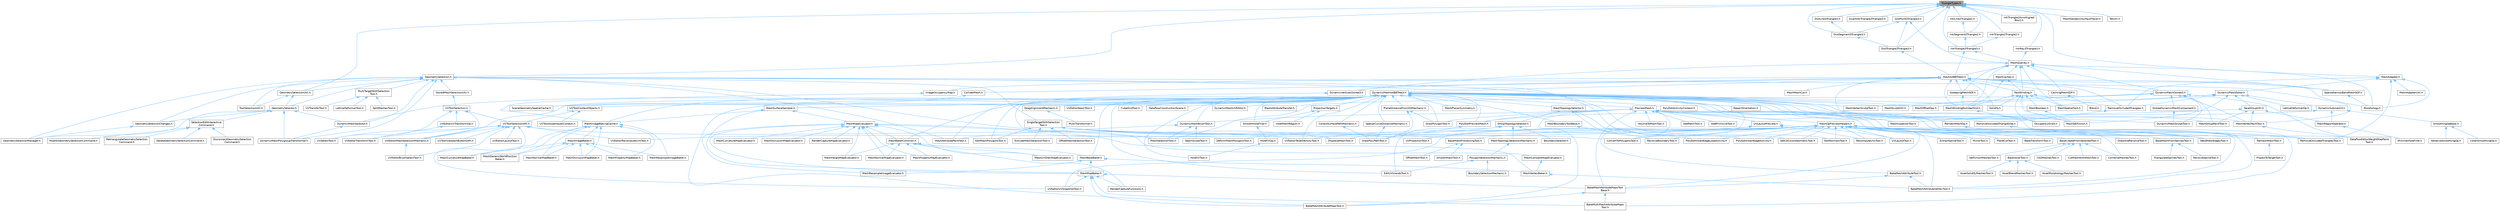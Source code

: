 digraph "TriangleTypes.h"
{
 // INTERACTIVE_SVG=YES
 // LATEX_PDF_SIZE
  bgcolor="transparent";
  edge [fontname=Helvetica,fontsize=10,labelfontname=Helvetica,labelfontsize=10];
  node [fontname=Helvetica,fontsize=10,shape=box,height=0.2,width=0.4];
  Node1 [id="Node000001",label="TriangleTypes.h",height=0.2,width=0.4,color="gray40", fillcolor="grey60", style="filled", fontcolor="black",tooltip=" "];
  Node1 -> Node2 [id="edge1_Node000001_Node000002",dir="back",color="steelblue1",style="solid",tooltip=" "];
  Node2 [id="Node000002",label="DistLine3Triangle3.h",height=0.2,width=0.4,color="grey40", fillcolor="white", style="filled",URL="$de/dee/DistLine3Triangle3_8h.html",tooltip=" "];
  Node2 -> Node3 [id="edge2_Node000002_Node000003",dir="back",color="steelblue1",style="solid",tooltip=" "];
  Node3 [id="Node000003",label="DistSegment3Triangle3.h",height=0.2,width=0.4,color="grey40", fillcolor="white", style="filled",URL="$d0/d42/DistSegment3Triangle3_8h.html",tooltip=" "];
  Node3 -> Node4 [id="edge3_Node000003_Node000004",dir="back",color="steelblue1",style="solid",tooltip=" "];
  Node4 [id="Node000004",label="DistTriangle3Triangle3.h",height=0.2,width=0.4,color="grey40", fillcolor="white", style="filled",URL="$d3/d05/DistTriangle3Triangle3_8h.html",tooltip=" "];
  Node4 -> Node5 [id="edge4_Node000004_Node000005",dir="back",color="steelblue1",style="solid",tooltip=" "];
  Node5 [id="Node000005",label="MeshAABBTree3.h",height=0.2,width=0.4,color="grey40", fillcolor="white", style="filled",URL="$d8/d90/MeshAABBTree3_8h.html",tooltip=" "];
  Node5 -> Node6 [id="edge5_Node000005_Node000006",dir="back",color="steelblue1",style="solid",tooltip=" "];
  Node6 [id="Node000006",label="CachingMeshSDF.h",height=0.2,width=0.4,color="grey40", fillcolor="white", style="filled",URL="$d3/de9/CachingMeshSDF_8h.html",tooltip=" "];
  Node6 -> Node7 [id="edge6_Node000006_Node000007",dir="back",color="steelblue1",style="solid",tooltip=" "];
  Node7 [id="Node000007",label="Blend.h",height=0.2,width=0.4,color="grey40", fillcolor="white", style="filled",URL="$d4/d80/Blend_8h.html",tooltip=" "];
  Node5 -> Node8 [id="edge7_Node000005_Node000008",dir="back",color="steelblue1",style="solid",tooltip=" "];
  Node8 [id="Node000008",label="ColliderMesh.h",height=0.2,width=0.4,color="grey40", fillcolor="white", style="filled",URL="$d8/d3c/ColliderMesh_8h.html",tooltip=" "];
  Node8 -> Node9 [id="edge8_Node000008_Node000009",dir="back",color="steelblue1",style="solid",tooltip=" "];
  Node9 [id="Node000009",label="SceneGeometrySpatialCache.h",height=0.2,width=0.4,color="grey40", fillcolor="white", style="filled",URL="$d6/d6f/SceneGeometrySpatialCache_8h.html",tooltip=" "];
  Node5 -> Node10 [id="edge9_Node000005_Node000010",dir="back",color="steelblue1",style="solid",tooltip=" "];
  Node10 [id="Node000010",label="DynamicMeshAABBTree3.h",height=0.2,width=0.4,color="grey40", fillcolor="white", style="filled",URL="$d5/d0d/DynamicMeshAABBTree3_8h.html",tooltip=" "];
  Node10 -> Node11 [id="edge10_Node000010_Node000011",dir="back",color="steelblue1",style="solid",tooltip=" "];
  Node11 [id="Node000011",label="BakeMeshAttributeMapsTool.h",height=0.2,width=0.4,color="grey40", fillcolor="white", style="filled",URL="$d8/d14/BakeMeshAttributeMapsTool_8h.html",tooltip=" "];
  Node10 -> Node12 [id="edge11_Node000010_Node000012",dir="back",color="steelblue1",style="solid",tooltip=" "];
  Node12 [id="Node000012",label="BakeMeshAttributeVertexTool.h",height=0.2,width=0.4,color="grey40", fillcolor="white", style="filled",URL="$d6/d76/BakeMeshAttributeVertexTool_8h.html",tooltip=" "];
  Node10 -> Node13 [id="edge12_Node000010_Node000013",dir="back",color="steelblue1",style="solid",tooltip=" "];
  Node13 [id="Node000013",label="CollectSurfacePathMechanic.h",height=0.2,width=0.4,color="grey40", fillcolor="white", style="filled",URL="$d5/dd0/CollectSurfacePathMechanic_8h.html",tooltip=" "];
  Node13 -> Node14 [id="edge13_Node000013_Node000014",dir="back",color="steelblue1",style="solid",tooltip=" "];
  Node14 [id="Node000014",label="DrawPolyPathTool.h",height=0.2,width=0.4,color="grey40", fillcolor="white", style="filled",URL="$dc/d3e/DrawPolyPathTool_8h.html",tooltip=" "];
  Node10 -> Node15 [id="edge14_Node000010_Node000015",dir="back",color="steelblue1",style="solid",tooltip=" "];
  Node15 [id="Node000015",label="CubeGridTool.h",height=0.2,width=0.4,color="grey40", fillcolor="white", style="filled",URL="$d3/d38/CubeGridTool_8h.html",tooltip=" "];
  Node10 -> Node16 [id="edge15_Node000010_Node000016",dir="back",color="steelblue1",style="solid",tooltip=" "];
  Node16 [id="Node000016",label="DataflowConstructionScene.h",height=0.2,width=0.4,color="grey40", fillcolor="white", style="filled",URL="$d7/d24/DataflowConstructionScene_8h.html",tooltip=" "];
  Node10 -> Node17 [id="edge16_Node000010_Node000017",dir="back",color="steelblue1",style="solid",tooltip=" "];
  Node17 [id="Node000017",label="DataflowEditorWeightMapPaint\lTool.h",height=0.2,width=0.4,color="grey40", fillcolor="white", style="filled",URL="$db/d46/DataflowEditorWeightMapPaintTool_8h.html",tooltip=" "];
  Node10 -> Node18 [id="edge17_Node000010_Node000018",dir="back",color="steelblue1",style="solid",tooltip=" "];
  Node18 [id="Node000018",label="DeformMeshPolygonsTool.h",height=0.2,width=0.4,color="grey40", fillcolor="white", style="filled",URL="$db/d72/DeformMeshPolygonsTool_8h.html",tooltip=" "];
  Node10 -> Node19 [id="edge18_Node000010_Node000019",dir="back",color="steelblue1",style="solid",tooltip=" "];
  Node19 [id="Node000019",label="DragAlignmentMechanic.h",height=0.2,width=0.4,color="grey40", fillcolor="white", style="filled",URL="$d1/d74/DragAlignmentMechanic_8h.html",tooltip=" "];
  Node19 -> Node20 [id="edge19_Node000019_Node000020",dir="back",color="steelblue1",style="solid",tooltip=" "];
  Node20 [id="Node000020",label="MultiTransformer.h",height=0.2,width=0.4,color="grey40", fillcolor="white", style="filled",URL="$d1/d6f/MultiTransformer_8h.html",tooltip=" "];
  Node10 -> Node21 [id="edge20_Node000010_Node000021",dir="back",color="steelblue1",style="solid",tooltip=" "];
  Node21 [id="Node000021",label="DrawPolygonTool.h",height=0.2,width=0.4,color="grey40", fillcolor="white", style="filled",URL="$d0/d15/DrawPolygonTool_8h.html",tooltip=" "];
  Node10 -> Node22 [id="edge21_Node000010_Node000022",dir="back",color="steelblue1",style="solid",tooltip=" "];
  Node22 [id="Node000022",label="DynamicMeshBrushTool.h",height=0.2,width=0.4,color="grey40", fillcolor="white", style="filled",URL="$da/d04/DynamicMeshBrushTool_8h.html",tooltip=" "];
  Node22 -> Node23 [id="edge22_Node000022_Node000023",dir="back",color="steelblue1",style="solid",tooltip=" "];
  Node23 [id="Node000023",label="MeshAttributePaintTool.h",height=0.2,width=0.4,color="grey40", fillcolor="white", style="filled",URL="$d3/d29/MeshAttributePaintTool_8h.html",tooltip=" "];
  Node22 -> Node24 [id="edge23_Node000022_Node000024",dir="back",color="steelblue1",style="solid",tooltip=" "];
  Node24 [id="Node000024",label="MeshSelectionTool.h",height=0.2,width=0.4,color="grey40", fillcolor="white", style="filled",URL="$d8/d80/MeshSelectionTool_8h.html",tooltip=" "];
  Node22 -> Node25 [id="edge24_Node000022_Node000025",dir="back",color="steelblue1",style="solid",tooltip=" "];
  Node25 [id="Node000025",label="SeamSculptTool.h",height=0.2,width=0.4,color="grey40", fillcolor="white", style="filled",URL="$d1/d31/SeamSculptTool_8h.html",tooltip=" "];
  Node10 -> Node26 [id="edge25_Node000010_Node000026",dir="back",color="steelblue1",style="solid",tooltip=" "];
  Node26 [id="Node000026",label="DynamicMeshSculptTool.h",height=0.2,width=0.4,color="grey40", fillcolor="white", style="filled",URL="$d6/d16/DynamicMeshSculptTool_8h.html",tooltip=" "];
  Node10 -> Node27 [id="edge26_Node000010_Node000027",dir="back",color="steelblue1",style="solid",tooltip=" "];
  Node27 [id="Node000027",label="DynamicMeshSelector.h",height=0.2,width=0.4,color="grey40", fillcolor="white", style="filled",URL="$dc/d01/DynamicMeshSelector_8h.html",tooltip=" "];
  Node27 -> Node28 [id="edge27_Node000027_Node000028",dir="back",color="steelblue1",style="solid",tooltip=" "];
  Node28 [id="Node000028",label="DynamicMeshPolygroupTransformer.h",height=0.2,width=0.4,color="grey40", fillcolor="white", style="filled",URL="$dc/db2/DynamicMeshPolygroupTransformer_8h.html",tooltip=" "];
  Node10 -> Node29 [id="edge28_Node000010_Node000029",dir="back",color="steelblue1",style="solid",tooltip=" "];
  Node29 [id="Node000029",label="DynamicMeshUVEditor.h",height=0.2,width=0.4,color="grey40", fillcolor="white", style="filled",URL="$d9/d1e/DynamicMeshUVEditor_8h.html",tooltip=" "];
  Node10 -> Node30 [id="edge29_Node000010_Node000030",dir="back",color="steelblue1",style="solid",tooltip=" "];
  Node30 [id="Node000030",label="EditMeshPolygonsTool.h",height=0.2,width=0.4,color="grey40", fillcolor="white", style="filled",URL="$d5/d72/EditMeshPolygonsTool_8h.html",tooltip=" "];
  Node10 -> Node31 [id="edge30_Node000010_Node000031",dir="back",color="steelblue1",style="solid",tooltip=" "];
  Node31 [id="Node000031",label="EditUVIslandsTool.h",height=0.2,width=0.4,color="grey40", fillcolor="white", style="filled",URL="$d0/de4/EditUVIslandsTool_8h.html",tooltip=" "];
  Node10 -> Node32 [id="edge31_Node000010_Node000032",dir="back",color="steelblue1",style="solid",tooltip=" "];
  Node32 [id="Node000032",label="HoleFillTool.h",height=0.2,width=0.4,color="grey40", fillcolor="white", style="filled",URL="$da/d02/HoleFillTool_8h.html",tooltip=" "];
  Node10 -> Node33 [id="edge32_Node000010_Node000033",dir="back",color="steelblue1",style="solid",tooltip=" "];
  Node33 [id="Node000033",label="MeshAttributeTransfer.h",height=0.2,width=0.4,color="grey40", fillcolor="white", style="filled",URL="$dc/d1c/MeshAttributeTransfer_8h.html",tooltip=" "];
  Node10 -> Node34 [id="edge33_Node000010_Node000034",dir="back",color="steelblue1",style="solid",tooltip=" "];
  Node34 [id="Node000034",label="MeshBakerCommon.h",height=0.2,width=0.4,color="grey40", fillcolor="white", style="filled",URL="$d9/d92/MeshBakerCommon_8h.html",tooltip=" "];
  Node34 -> Node35 [id="edge34_Node000034_Node000035",dir="back",color="steelblue1",style="solid",tooltip=" "];
  Node35 [id="Node000035",label="MeshBaseBaker.h",height=0.2,width=0.4,color="grey40", fillcolor="white", style="filled",URL="$d7/ddc/MeshBaseBaker_8h.html",tooltip=" "];
  Node35 -> Node36 [id="edge35_Node000035_Node000036",dir="back",color="steelblue1",style="solid",tooltip=" "];
  Node36 [id="Node000036",label="MeshMapBaker.h",height=0.2,width=0.4,color="grey40", fillcolor="white", style="filled",URL="$d5/d05/MeshMapBaker_8h.html",tooltip=" "];
  Node36 -> Node11 [id="edge36_Node000036_Node000011",dir="back",color="steelblue1",style="solid",tooltip=" "];
  Node36 -> Node37 [id="edge37_Node000036_Node000037",dir="back",color="steelblue1",style="solid",tooltip=" "];
  Node37 [id="Node000037",label="BakeMeshAttributeMapsTool\lBase.h",height=0.2,width=0.4,color="grey40", fillcolor="white", style="filled",URL="$dc/d68/BakeMeshAttributeMapsToolBase_8h.html",tooltip=" "];
  Node37 -> Node11 [id="edge38_Node000037_Node000011",dir="back",color="steelblue1",style="solid",tooltip=" "];
  Node37 -> Node38 [id="edge39_Node000037_Node000038",dir="back",color="steelblue1",style="solid",tooltip=" "];
  Node38 [id="Node000038",label="BakeMultiMeshAttributeMaps\lTool.h",height=0.2,width=0.4,color="grey40", fillcolor="white", style="filled",URL="$d7/d65/BakeMultiMeshAttributeMapsTool_8h.html",tooltip=" "];
  Node36 -> Node38 [id="edge40_Node000036_Node000038",dir="back",color="steelblue1",style="solid",tooltip=" "];
  Node36 -> Node39 [id="edge41_Node000036_Node000039",dir="back",color="steelblue1",style="solid",tooltip=" "];
  Node39 [id="Node000039",label="RenderCaptureFunctions.h",height=0.2,width=0.4,color="grey40", fillcolor="white", style="filled",URL="$d3/dc6/RenderCaptureFunctions_8h.html",tooltip=" "];
  Node36 -> Node40 [id="edge42_Node000036_Node000040",dir="back",color="steelblue1",style="solid",tooltip=" "];
  Node40 [id="Node000040",label="UVEditorUVSnapshotTool.h",height=0.2,width=0.4,color="grey40", fillcolor="white", style="filled",URL="$d4/dd6/UVEditorUVSnapshotTool_8h.html",tooltip=" "];
  Node35 -> Node41 [id="edge43_Node000035_Node000041",dir="back",color="steelblue1",style="solid",tooltip=" "];
  Node41 [id="Node000041",label="MeshResampleImageEvaluator.h",height=0.2,width=0.4,color="grey40", fillcolor="white", style="filled",URL="$df/de3/MeshResampleImageEvaluator_8h.html",tooltip=" "];
  Node35 -> Node42 [id="edge44_Node000035_Node000042",dir="back",color="steelblue1",style="solid",tooltip=" "];
  Node42 [id="Node000042",label="MeshVertexBaker.h",height=0.2,width=0.4,color="grey40", fillcolor="white", style="filled",URL="$df/d96/MeshVertexBaker_8h.html",tooltip=" "];
  Node42 -> Node12 [id="edge45_Node000042_Node000012",dir="back",color="steelblue1",style="solid",tooltip=" "];
  Node34 -> Node43 [id="edge46_Node000034_Node000043",dir="back",color="steelblue1",style="solid",tooltip=" "];
  Node43 [id="Node000043",label="MeshHeightMapEvaluator.h",height=0.2,width=0.4,color="grey40", fillcolor="white", style="filled",URL="$df/d45/MeshHeightMapEvaluator_8h.html",tooltip=" "];
  Node34 -> Node44 [id="edge47_Node000034_Node000044",dir="back",color="steelblue1",style="solid",tooltip=" "];
  Node44 [id="Node000044",label="MeshNormalMapEvaluator.h",height=0.2,width=0.4,color="grey40", fillcolor="white", style="filled",URL="$da/d03/MeshNormalMapEvaluator_8h.html",tooltip=" "];
  Node34 -> Node45 [id="edge48_Node000034_Node000045",dir="back",color="steelblue1",style="solid",tooltip=" "];
  Node45 [id="Node000045",label="MeshPropertyMapEvaluator.h",height=0.2,width=0.4,color="grey40", fillcolor="white", style="filled",URL="$d5/d6f/MeshPropertyMapEvaluator_8h.html",tooltip=" "];
  Node34 -> Node46 [id="edge49_Node000034_Node000046",dir="back",color="steelblue1",style="solid",tooltip=" "];
  Node46 [id="Node000046",label="MeshUVShellMapEvaluator.h",height=0.2,width=0.4,color="grey40", fillcolor="white", style="filled",URL="$da/d27/MeshUVShellMapEvaluator_8h.html",tooltip=" "];
  Node34 -> Node39 [id="edge50_Node000034_Node000039",dir="back",color="steelblue1",style="solid",tooltip=" "];
  Node10 -> Node35 [id="edge51_Node000010_Node000035",dir="back",color="steelblue1",style="solid",tooltip=" "];
  Node10 -> Node47 [id="edge52_Node000010_Node000047",dir="back",color="steelblue1",style="solid",tooltip=" "];
  Node47 [id="Node000047",label="MeshBoolean.h",height=0.2,width=0.4,color="grey40", fillcolor="white", style="filled",URL="$dc/d24/MeshBoolean_8h.html",tooltip=" "];
  Node47 -> Node48 [id="edge53_Node000047_Node000048",dir="back",color="steelblue1",style="solid",tooltip=" "];
  Node48 [id="Node000048",label="MeshSelfUnion.h",height=0.2,width=0.4,color="grey40", fillcolor="white", style="filled",URL="$d0/d5f/MeshSelfUnion_8h.html",tooltip=" "];
  Node10 -> Node49 [id="edge54_Node000010_Node000049",dir="back",color="steelblue1",style="solid",tooltip=" "];
  Node49 [id="Node000049",label="MeshBoundaryToolBase.h",height=0.2,width=0.4,color="grey40", fillcolor="white", style="filled",URL="$dd/da3/MeshBoundaryToolBase_8h.html",tooltip=" "];
  Node49 -> Node50 [id="edge55_Node000049_Node000050",dir="back",color="steelblue1",style="solid",tooltip=" "];
  Node50 [id="Node000050",label="RevolveBoundaryTool.h",height=0.2,width=0.4,color="grey40", fillcolor="white", style="filled",URL="$da/dce/RevolveBoundaryTool_8h.html",tooltip=" "];
  Node10 -> Node51 [id="edge56_Node000010_Node000051",dir="back",color="steelblue1",style="solid",tooltip=" "];
  Node51 [id="Node000051",label="MeshGroupPaintTool.h",height=0.2,width=0.4,color="grey40", fillcolor="white", style="filled",URL="$dd/d04/MeshGroupPaintTool_8h.html",tooltip=" "];
  Node10 -> Node52 [id="edge57_Node000010_Node000052",dir="back",color="steelblue1",style="solid",tooltip=" "];
  Node52 [id="Node000052",label="MeshImageBakingCache.h",height=0.2,width=0.4,color="grey40", fillcolor="white", style="filled",URL="$dd/d09/MeshImageBakingCache_8h.html",tooltip=" "];
  Node52 -> Node53 [id="edge58_Node000052_Node000053",dir="back",color="steelblue1",style="solid",tooltip=" "];
  Node53 [id="Node000053",label="MeshCurvatureMapBaker.h",height=0.2,width=0.4,color="grey40", fillcolor="white", style="filled",URL="$d8/ddd/MeshCurvatureMapBaker_8h.html",tooltip=" "];
  Node52 -> Node54 [id="edge59_Node000052_Node000054",dir="back",color="steelblue1",style="solid",tooltip=" "];
  Node54 [id="Node000054",label="MeshGenericWorldPosition\lBaker.h",height=0.2,width=0.4,color="grey40", fillcolor="white", style="filled",URL="$df/d9a/MeshGenericWorldPositionBaker_8h.html",tooltip=" "];
  Node52 -> Node55 [id="edge60_Node000052_Node000055",dir="back",color="steelblue1",style="solid",tooltip=" "];
  Node55 [id="Node000055",label="MeshImageBaker.h",height=0.2,width=0.4,color="grey40", fillcolor="white", style="filled",URL="$df/d35/MeshImageBaker_8h.html",tooltip=" "];
  Node55 -> Node53 [id="edge61_Node000055_Node000053",dir="back",color="steelblue1",style="solid",tooltip=" "];
  Node55 -> Node54 [id="edge62_Node000055_Node000054",dir="back",color="steelblue1",style="solid",tooltip=" "];
  Node55 -> Node56 [id="edge63_Node000055_Node000056",dir="back",color="steelblue1",style="solid",tooltip=" "];
  Node56 [id="Node000056",label="MeshNormalMapBaker.h",height=0.2,width=0.4,color="grey40", fillcolor="white", style="filled",URL="$d5/dff/MeshNormalMapBaker_8h.html",tooltip=" "];
  Node55 -> Node57 [id="edge64_Node000055_Node000057",dir="back",color="steelblue1",style="solid",tooltip=" "];
  Node57 [id="Node000057",label="MeshOcclusionMapBaker.h",height=0.2,width=0.4,color="grey40", fillcolor="white", style="filled",URL="$dd/d77/MeshOcclusionMapBaker_8h.html",tooltip=" "];
  Node55 -> Node58 [id="edge65_Node000055_Node000058",dir="back",color="steelblue1",style="solid",tooltip=" "];
  Node58 [id="Node000058",label="MeshPropertyMapBaker.h",height=0.2,width=0.4,color="grey40", fillcolor="white", style="filled",URL="$d1/dcf/MeshPropertyMapBaker_8h.html",tooltip=" "];
  Node55 -> Node59 [id="edge66_Node000055_Node000059",dir="back",color="steelblue1",style="solid",tooltip=" "];
  Node59 [id="Node000059",label="MeshResampleImageBaker.h",height=0.2,width=0.4,color="grey40", fillcolor="white", style="filled",URL="$d4/d00/MeshResampleImageBaker_8h.html",tooltip=" "];
  Node52 -> Node56 [id="edge67_Node000052_Node000056",dir="back",color="steelblue1",style="solid",tooltip=" "];
  Node52 -> Node57 [id="edge68_Node000052_Node000057",dir="back",color="steelblue1",style="solid",tooltip=" "];
  Node52 -> Node58 [id="edge69_Node000052_Node000058",dir="back",color="steelblue1",style="solid",tooltip=" "];
  Node52 -> Node59 [id="edge70_Node000052_Node000059",dir="back",color="steelblue1",style="solid",tooltip=" "];
  Node10 -> Node60 [id="edge71_Node000010_Node000060",dir="back",color="steelblue1",style="solid",tooltip=" "];
  Node60 [id="Node000060",label="MeshInspectorTool.h",height=0.2,width=0.4,color="grey40", fillcolor="white", style="filled",URL="$de/da1/MeshInspectorTool_8h.html",tooltip=" "];
  Node10 -> Node61 [id="edge72_Node000010_Node000061",dir="back",color="steelblue1",style="solid",tooltip=" "];
  Node61 [id="Node000061",label="MeshOffsetOps.h",height=0.2,width=0.4,color="grey40", fillcolor="white", style="filled",URL="$da/d6c/MeshOffsetOps_8h.html",tooltip=" "];
  Node10 -> Node62 [id="edge73_Node000010_Node000062",dir="back",color="steelblue1",style="solid",tooltip=" "];
  Node62 [id="Node000062",label="MeshPlanarSymmetry.h",height=0.2,width=0.4,color="grey40", fillcolor="white", style="filled",URL="$d7/d1d/MeshPlanarSymmetry_8h.html",tooltip=" "];
  Node10 -> Node63 [id="edge74_Node000010_Node000063",dir="back",color="steelblue1",style="solid",tooltip=" "];
  Node63 [id="Node000063",label="MeshSculptUtil.h",height=0.2,width=0.4,color="grey40", fillcolor="white", style="filled",URL="$dc/de1/MeshSculptUtil_8h.html",tooltip=" "];
  Node10 -> Node48 [id="edge75_Node000010_Node000048",dir="back",color="steelblue1",style="solid",tooltip=" "];
  Node10 -> Node64 [id="edge76_Node000010_Node000064",dir="back",color="steelblue1",style="solid",tooltip=" "];
  Node64 [id="Node000064",label="MeshSurfaceSampler.h",height=0.2,width=0.4,color="grey40", fillcolor="white", style="filled",URL="$de/d0c/MeshSurfaceSampler_8h.html",tooltip=" "];
  Node64 -> Node52 [id="edge77_Node000064_Node000052",dir="back",color="steelblue1",style="solid",tooltip=" "];
  Node64 -> Node36 [id="edge78_Node000064_Node000036",dir="back",color="steelblue1",style="solid",tooltip=" "];
  Node64 -> Node65 [id="edge79_Node000064_Node000065",dir="back",color="steelblue1",style="solid",tooltip=" "];
  Node65 [id="Node000065",label="MeshMapEvaluator.h",height=0.2,width=0.4,color="grey40", fillcolor="white", style="filled",URL="$d1/d1f/MeshMapEvaluator_8h.html",tooltip=" "];
  Node65 -> Node34 [id="edge80_Node000065_Node000034",dir="back",color="steelblue1",style="solid",tooltip=" "];
  Node65 -> Node66 [id="edge81_Node000065_Node000066",dir="back",color="steelblue1",style="solid",tooltip=" "];
  Node66 [id="Node000066",label="MeshConstantMapEvaluator.h",height=0.2,width=0.4,color="grey40", fillcolor="white", style="filled",URL="$dd/dfb/MeshConstantMapEvaluator_8h.html",tooltip=" "];
  Node66 -> Node42 [id="edge82_Node000066_Node000042",dir="back",color="steelblue1",style="solid",tooltip=" "];
  Node65 -> Node67 [id="edge83_Node000065_Node000067",dir="back",color="steelblue1",style="solid",tooltip=" "];
  Node67 [id="Node000067",label="MeshCurvatureMapEvaluator.h",height=0.2,width=0.4,color="grey40", fillcolor="white", style="filled",URL="$d6/dc0/MeshCurvatureMapEvaluator_8h.html",tooltip=" "];
  Node65 -> Node43 [id="edge84_Node000065_Node000043",dir="back",color="steelblue1",style="solid",tooltip=" "];
  Node65 -> Node36 [id="edge85_Node000065_Node000036",dir="back",color="steelblue1",style="solid",tooltip=" "];
  Node65 -> Node44 [id="edge86_Node000065_Node000044",dir="back",color="steelblue1",style="solid",tooltip=" "];
  Node65 -> Node68 [id="edge87_Node000065_Node000068",dir="back",color="steelblue1",style="solid",tooltip=" "];
  Node68 [id="Node000068",label="MeshOcclusionMapEvaluator.h",height=0.2,width=0.4,color="grey40", fillcolor="white", style="filled",URL="$d5/dc2/MeshOcclusionMapEvaluator_8h.html",tooltip=" "];
  Node65 -> Node45 [id="edge88_Node000065_Node000045",dir="back",color="steelblue1",style="solid",tooltip=" "];
  Node65 -> Node41 [id="edge89_Node000065_Node000041",dir="back",color="steelblue1",style="solid",tooltip=" "];
  Node65 -> Node46 [id="edge90_Node000065_Node000046",dir="back",color="steelblue1",style="solid",tooltip=" "];
  Node65 -> Node42 [id="edge91_Node000065_Node000042",dir="back",color="steelblue1",style="solid",tooltip=" "];
  Node65 -> Node69 [id="edge92_Node000065_Node000069",dir="back",color="steelblue1",style="solid",tooltip=" "];
  Node69 [id="Node000069",label="RenderCaptureMapEvaluator.h",height=0.2,width=0.4,color="grey40", fillcolor="white", style="filled",URL="$d0/d5c/RenderCaptureMapEvaluator_8h.html",tooltip=" "];
  Node10 -> Node70 [id="edge93_Node000010_Node000070",dir="back",color="steelblue1",style="solid",tooltip=" "];
  Node70 [id="Node000070",label="MeshTopologySelector.h",height=0.2,width=0.4,color="grey40", fillcolor="white", style="filled",URL="$d1/db0/MeshTopologySelector_8h.html",tooltip=" "];
  Node70 -> Node71 [id="edge94_Node000070_Node000071",dir="back",color="steelblue1",style="solid",tooltip=" "];
  Node71 [id="Node000071",label="GroupTopologySelector.h",height=0.2,width=0.4,color="grey40", fillcolor="white", style="filled",URL="$dc/dfe/GroupTopologySelector_8h.html",tooltip=" "];
  Node71 -> Node72 [id="edge95_Node000071_Node000072",dir="back",color="steelblue1",style="solid",tooltip=" "];
  Node72 [id="Node000072",label="BoundarySelector.h",height=0.2,width=0.4,color="grey40", fillcolor="white", style="filled",URL="$db/dc2/BoundarySelector_8h.html",tooltip=" "];
  Node71 -> Node18 [id="edge96_Node000071_Node000018",dir="back",color="steelblue1",style="solid",tooltip=" "];
  Node71 -> Node31 [id="edge97_Node000071_Node000031",dir="back",color="steelblue1",style="solid",tooltip=" "];
  Node71 -> Node73 [id="edge98_Node000071_Node000073",dir="back",color="steelblue1",style="solid",tooltip=" "];
  Node73 [id="Node000073",label="MeshTopologySelectionMechanic.h",height=0.2,width=0.4,color="grey40", fillcolor="white", style="filled",URL="$d5/d15/MeshTopologySelectionMechanic_8h.html",tooltip=" "];
  Node73 -> Node74 [id="edge99_Node000073_Node000074",dir="back",color="steelblue1",style="solid",tooltip=" "];
  Node74 [id="Node000074",label="PolygonSelectionMechanic.h",height=0.2,width=0.4,color="grey40", fillcolor="white", style="filled",URL="$da/dff/PolygonSelectionMechanic_8h.html",tooltip=" "];
  Node74 -> Node75 [id="edge100_Node000074_Node000075",dir="back",color="steelblue1",style="solid",tooltip=" "];
  Node75 [id="Node000075",label="BoundarySelectionMechanic.h",height=0.2,width=0.4,color="grey40", fillcolor="white", style="filled",URL="$d8/dd6/BoundarySelectionMechanic_8h.html",tooltip=" "];
  Node74 -> Node31 [id="edge101_Node000074_Node000031",dir="back",color="steelblue1",style="solid",tooltip=" "];
  Node70 -> Node76 [id="edge102_Node000070_Node000076",dir="back",color="steelblue1",style="solid",tooltip=" "];
  Node76 [id="Node000076",label="PolyEditInsertEdgeActivity.h",height=0.2,width=0.4,color="grey40", fillcolor="white", style="filled",URL="$d1/d26/PolyEditInsertEdgeActivity_8h.html",tooltip=" "];
  Node70 -> Node77 [id="edge103_Node000070_Node000077",dir="back",color="steelblue1",style="solid",tooltip=" "];
  Node77 [id="Node000077",label="PolyEditInsertEdgeLoopActivity.h",height=0.2,width=0.4,color="grey40", fillcolor="white", style="filled",URL="$d5/d37/PolyEditInsertEdgeLoopActivity_8h.html",tooltip=" "];
  Node10 -> Node78 [id="edge104_Node000010_Node000078",dir="back",color="steelblue1",style="solid",tooltip=" "];
  Node78 [id="Node000078",label="MeshVertexPaintTool.h",height=0.2,width=0.4,color="grey40", fillcolor="white", style="filled",URL="$db/d74/MeshVertexPaintTool_8h.html",tooltip=" "];
  Node78 -> Node17 [id="edge105_Node000078_Node000017",dir="back",color="steelblue1",style="solid",tooltip=" "];
  Node10 -> Node79 [id="edge106_Node000010_Node000079",dir="back",color="steelblue1",style="solid",tooltip=" "];
  Node79 [id="Node000079",label="MeshVertexSculptTool.h",height=0.2,width=0.4,color="grey40", fillcolor="white", style="filled",URL="$dc/da6/MeshVertexSculptTool_8h.html",tooltip=" "];
  Node10 -> Node80 [id="edge107_Node000010_Node000080",dir="back",color="steelblue1",style="solid",tooltip=" "];
  Node80 [id="Node000080",label="PlaneDistanceFromHitMechanic.h",height=0.2,width=0.4,color="grey40", fillcolor="white", style="filled",URL="$dc/dea/PlaneDistanceFromHitMechanic_8h.html",tooltip=" "];
  Node80 -> Node14 [id="edge108_Node000080_Node000014",dir="back",color="steelblue1",style="solid",tooltip=" "];
  Node80 -> Node21 [id="edge109_Node000080_Node000021",dir="back",color="steelblue1",style="solid",tooltip=" "];
  Node10 -> Node81 [id="edge110_Node000010_Node000081",dir="back",color="steelblue1",style="solid",tooltip=" "];
  Node81 [id="Node000081",label="PolyEditActivityContext.h",height=0.2,width=0.4,color="grey40", fillcolor="white", style="filled",URL="$d8/d66/PolyEditActivityContext_8h.html",tooltip=" "];
  Node10 -> Node82 [id="edge111_Node000010_Node000082",dir="back",color="steelblue1",style="solid",tooltip=" "];
  Node82 [id="Node000082",label="PolyEditPreviewMesh.h",height=0.2,width=0.4,color="grey40", fillcolor="white", style="filled",URL="$d2/de8/PolyEditPreviewMesh_8h.html",tooltip=" "];
  Node82 -> Node14 [id="edge112_Node000082_Node000014",dir="back",color="steelblue1",style="solid",tooltip=" "];
  Node10 -> Node83 [id="edge113_Node000010_Node000083",dir="back",color="steelblue1",style="solid",tooltip=" "];
  Node83 [id="Node000083",label="PreviewMesh.h",height=0.2,width=0.4,color="grey40", fillcolor="white", style="filled",URL="$d6/d30/PreviewMesh_8h.html",tooltip=" "];
  Node83 -> Node84 [id="edge114_Node000083_Node000084",dir="back",color="steelblue1",style="solid",tooltip=" "];
  Node84 [id="Node000084",label="AddPatchTool.h",height=0.2,width=0.4,color="grey40", fillcolor="white", style="filled",URL="$d5/deb/AddPatchTool_8h.html",tooltip=" "];
  Node83 -> Node85 [id="edge115_Node000083_Node000085",dir="back",color="steelblue1",style="solid",tooltip=" "];
  Node85 [id="Node000085",label="AddPrimitiveTool.h",height=0.2,width=0.4,color="grey40", fillcolor="white", style="filled",URL="$d5/dbf/AddPrimitiveTool_8h.html",tooltip=" "];
  Node83 -> Node11 [id="edge116_Node000083_Node000011",dir="back",color="steelblue1",style="solid",tooltip=" "];
  Node83 -> Node37 [id="edge117_Node000083_Node000037",dir="back",color="steelblue1",style="solid",tooltip=" "];
  Node83 -> Node86 [id="edge118_Node000083_Node000086",dir="back",color="steelblue1",style="solid",tooltip=" "];
  Node86 [id="Node000086",label="BakeMeshAttributeTool.h",height=0.2,width=0.4,color="grey40", fillcolor="white", style="filled",URL="$d0/d82/BakeMeshAttributeTool_8h.html",tooltip=" "];
  Node86 -> Node37 [id="edge119_Node000086_Node000037",dir="back",color="steelblue1",style="solid",tooltip=" "];
  Node86 -> Node12 [id="edge120_Node000086_Node000012",dir="back",color="steelblue1",style="solid",tooltip=" "];
  Node83 -> Node12 [id="edge121_Node000083_Node000012",dir="back",color="steelblue1",style="solid",tooltip=" "];
  Node83 -> Node38 [id="edge122_Node000083_Node000038",dir="back",color="steelblue1",style="solid",tooltip=" "];
  Node83 -> Node87 [id="edge123_Node000083_Node000087",dir="back",color="steelblue1",style="solid",tooltip=" "];
  Node87 [id="Node000087",label="ConvertToPolygonsTool.h",height=0.2,width=0.4,color="grey40", fillcolor="white", style="filled",URL="$d7/d5a/ConvertToPolygonsTool_8h.html",tooltip=" "];
  Node83 -> Node21 [id="edge124_Node000083_Node000021",dir="back",color="steelblue1",style="solid",tooltip=" "];
  Node83 -> Node22 [id="edge125_Node000083_Node000022",dir="back",color="steelblue1",style="solid",tooltip=" "];
  Node83 -> Node60 [id="edge126_Node000083_Node000060",dir="back",color="steelblue1",style="solid",tooltip=" "];
  Node83 -> Node88 [id="edge127_Node000083_Node000088",dir="back",color="steelblue1",style="solid",tooltip=" "];
  Node88 [id="Node000088",label="MeshOpPreviewHelpers.h",height=0.2,width=0.4,color="grey40", fillcolor="white", style="filled",URL="$de/d33/MeshOpPreviewHelpers_8h.html",tooltip=" "];
  Node88 -> Node37 [id="edge128_Node000088_Node000037",dir="back",color="steelblue1",style="solid",tooltip=" "];
  Node88 -> Node12 [id="edge129_Node000088_Node000012",dir="back",color="steelblue1",style="solid",tooltip=" "];
  Node88 -> Node89 [id="edge130_Node000088_Node000089",dir="back",color="steelblue1",style="solid",tooltip=" "];
  Node89 [id="Node000089",label="BakeTransformTool.h",height=0.2,width=0.4,color="grey40", fillcolor="white", style="filled",URL="$dc/d39/BakeTransformTool_8h.html",tooltip=" "];
  Node88 -> Node90 [id="edge131_Node000088_Node000090",dir="back",color="steelblue1",style="solid",tooltip=" "];
  Node90 [id="Node000090",label="BaseCreateFromSelectedTool.h",height=0.2,width=0.4,color="grey40", fillcolor="white", style="filled",URL="$de/dc7/BaseCreateFromSelectedTool_8h.html",tooltip=" "];
  Node90 -> Node91 [id="edge132_Node000090_Node000091",dir="back",color="steelblue1",style="solid",tooltip=" "];
  Node91 [id="Node000091",label="BaseVoxelTool.h",height=0.2,width=0.4,color="grey40", fillcolor="white", style="filled",URL="$db/d63/BaseVoxelTool_8h.html",tooltip=" "];
  Node91 -> Node92 [id="edge133_Node000091_Node000092",dir="back",color="steelblue1",style="solid",tooltip=" "];
  Node92 [id="Node000092",label="VoxelBlendMeshesTool.h",height=0.2,width=0.4,color="grey40", fillcolor="white", style="filled",URL="$da/d0e/VoxelBlendMeshesTool_8h.html",tooltip=" "];
  Node91 -> Node93 [id="edge134_Node000091_Node000093",dir="back",color="steelblue1",style="solid",tooltip=" "];
  Node93 [id="Node000093",label="VoxelMorphologyMeshesTool.h",height=0.2,width=0.4,color="grey40", fillcolor="white", style="filled",URL="$dc/d30/VoxelMorphologyMeshesTool_8h.html",tooltip=" "];
  Node91 -> Node94 [id="edge135_Node000091_Node000094",dir="back",color="steelblue1",style="solid",tooltip=" "];
  Node94 [id="Node000094",label="VoxelSolidifyMeshesTool.h",height=0.2,width=0.4,color="grey40", fillcolor="white", style="filled",URL="$de/da2/VoxelSolidifyMeshesTool_8h.html",tooltip=" "];
  Node90 -> Node95 [id="edge136_Node000090_Node000095",dir="back",color="steelblue1",style="solid",tooltip=" "];
  Node95 [id="Node000095",label="CSGMeshesTool.h",height=0.2,width=0.4,color="grey40", fillcolor="white", style="filled",URL="$db/dd1/CSGMeshesTool_8h.html",tooltip=" "];
  Node90 -> Node96 [id="edge137_Node000090_Node000096",dir="back",color="steelblue1",style="solid",tooltip=" "];
  Node96 [id="Node000096",label="CombineMeshesTool.h",height=0.2,width=0.4,color="grey40", fillcolor="white", style="filled",URL="$dd/da3/CombineMeshesTool_8h.html",tooltip=" "];
  Node90 -> Node97 [id="edge138_Node000090_Node000097",dir="back",color="steelblue1",style="solid",tooltip=" "];
  Node97 [id="Node000097",label="CutMeshWithMeshTool.h",height=0.2,width=0.4,color="grey40", fillcolor="white", style="filled",URL="$d2/d2c/CutMeshWithMeshTool_8h.html",tooltip=" "];
  Node90 -> Node98 [id="edge139_Node000090_Node000098",dir="back",color="steelblue1",style="solid",tooltip=" "];
  Node98 [id="Node000098",label="SelfUnionMeshesTool.h",height=0.2,width=0.4,color="grey40", fillcolor="white", style="filled",URL="$dc/dad/SelfUnionMeshesTool_8h.html",tooltip=" "];
  Node88 -> Node99 [id="edge140_Node000088_Node000099",dir="back",color="steelblue1",style="solid",tooltip=" "];
  Node99 [id="Node000099",label="BaseMeshFromSplinesTool.h",height=0.2,width=0.4,color="grey40", fillcolor="white", style="filled",URL="$da/d31/BaseMeshFromSplinesTool_8h.html",tooltip=" "];
  Node99 -> Node100 [id="edge141_Node000099_Node000100",dir="back",color="steelblue1",style="solid",tooltip=" "];
  Node100 [id="Node000100",label="RevolveSplineTool.h",height=0.2,width=0.4,color="grey40", fillcolor="white", style="filled",URL="$d3/d36/RevolveSplineTool_8h.html",tooltip=" "];
  Node99 -> Node101 [id="edge142_Node000099_Node000101",dir="back",color="steelblue1",style="solid",tooltip=" "];
  Node101 [id="Node000101",label="TriangulateSplinesTool.h",height=0.2,width=0.4,color="grey40", fillcolor="white", style="filled",URL="$d9/de6/TriangulateSplinesTool_8h.html",tooltip=" "];
  Node88 -> Node102 [id="edge143_Node000088_Node000102",dir="back",color="steelblue1",style="solid",tooltip=" "];
  Node102 [id="Node000102",label="BaseMeshProcessingTool.h",height=0.2,width=0.4,color="grey40", fillcolor="white", style="filled",URL="$d4/d77/BaseMeshProcessingTool_8h.html",tooltip=" "];
  Node102 -> Node103 [id="edge144_Node000102_Node000103",dir="back",color="steelblue1",style="solid",tooltip=" "];
  Node103 [id="Node000103",label="OffsetMeshTool.h",height=0.2,width=0.4,color="grey40", fillcolor="white", style="filled",URL="$da/d01/OffsetMeshTool_8h.html",tooltip=" "];
  Node102 -> Node104 [id="edge145_Node000102_Node000104",dir="back",color="steelblue1",style="solid",tooltip=" "];
  Node104 [id="Node000104",label="SmoothMeshTool.h",height=0.2,width=0.4,color="grey40", fillcolor="white", style="filled",URL="$da/da9/SmoothMeshTool_8h.html",tooltip=" "];
  Node88 -> Node96 [id="edge146_Node000088_Node000096",dir="back",color="steelblue1",style="solid",tooltip=" "];
  Node88 -> Node87 [id="edge147_Node000088_Node000087",dir="back",color="steelblue1",style="solid",tooltip=" "];
  Node88 -> Node105 [id="edge148_Node000088_Node000105",dir="back",color="steelblue1",style="solid",tooltip=" "];
  Node105 [id="Node000105",label="DisplaceMeshTool.h",height=0.2,width=0.4,color="grey40", fillcolor="white", style="filled",URL="$da/d28/DisplaceMeshTool_8h.html",tooltip=" "];
  Node88 -> Node106 [id="edge149_Node000088_Node000106",dir="back",color="steelblue1",style="solid",tooltip=" "];
  Node106 [id="Node000106",label="DrawAndRevolveTool.h",height=0.2,width=0.4,color="grey40", fillcolor="white", style="filled",URL="$d8/d06/DrawAndRevolveTool_8h.html",tooltip=" "];
  Node88 -> Node107 [id="edge150_Node000088_Node000107",dir="back",color="steelblue1",style="solid",tooltip=" "];
  Node107 [id="Node000107",label="EditNormalsTool.h",height=0.2,width=0.4,color="grey40", fillcolor="white", style="filled",URL="$de/d53/EditNormalsTool_8h.html",tooltip=" "];
  Node88 -> Node108 [id="edge151_Node000088_Node000108",dir="back",color="steelblue1",style="solid",tooltip=" "];
  Node108 [id="Node000108",label="ExtractSplineTool.h",height=0.2,width=0.4,color="grey40", fillcolor="white", style="filled",URL="$d3/d4d/ExtractSplineTool_8h.html",tooltip=" "];
  Node88 -> Node109 [id="edge152_Node000088_Node000109",dir="back",color="steelblue1",style="solid",tooltip=" "];
  Node109 [id="Node000109",label="MirrorTool.h",height=0.2,width=0.4,color="grey40", fillcolor="white", style="filled",URL="$d3/dc9/MirrorTool_8h.html",tooltip=" "];
  Node88 -> Node110 [id="edge153_Node000088_Node000110",dir="back",color="steelblue1",style="solid",tooltip=" "];
  Node110 [id="Node000110",label="PlaneCutTool.h",height=0.2,width=0.4,color="grey40", fillcolor="white", style="filled",URL="$dd/def/PlaneCutTool_8h.html",tooltip=" "];
  Node88 -> Node76 [id="edge154_Node000088_Node000076",dir="back",color="steelblue1",style="solid",tooltip=" "];
  Node88 -> Node77 [id="edge155_Node000088_Node000077",dir="back",color="steelblue1",style="solid",tooltip=" "];
  Node88 -> Node111 [id="edge156_Node000088_Node000111",dir="back",color="steelblue1",style="solid",tooltip=" "];
  Node111 [id="Node000111",label="RecomputeUVsTool.h",height=0.2,width=0.4,color="grey40", fillcolor="white", style="filled",URL="$d0/d92/RecomputeUVsTool_8h.html",tooltip=" "];
  Node88 -> Node112 [id="edge157_Node000088_Node000112",dir="back",color="steelblue1",style="solid",tooltip=" "];
  Node112 [id="Node000112",label="RemeshMeshTool.h",height=0.2,width=0.4,color="grey40", fillcolor="white", style="filled",URL="$dc/dd6/RemeshMeshTool_8h.html",tooltip=" "];
  Node112 -> Node113 [id="edge158_Node000112_Node000113",dir="back",color="steelblue1",style="solid",tooltip=" "];
  Node113 [id="Node000113",label="ProjectToTargetTool.h",height=0.2,width=0.4,color="grey40", fillcolor="white", style="filled",URL="$d3/daa/ProjectToTargetTool_8h.html",tooltip=" "];
  Node88 -> Node114 [id="edge159_Node000088_Node000114",dir="back",color="steelblue1",style="solid",tooltip=" "];
  Node114 [id="Node000114",label="RemoveOccludedTrianglesTool.h",height=0.2,width=0.4,color="grey40", fillcolor="white", style="filled",URL="$d9/da1/RemoveOccludedTrianglesTool_8h.html",tooltip=" "];
  Node88 -> Node50 [id="edge160_Node000088_Node000050",dir="back",color="steelblue1",style="solid",tooltip=" "];
  Node88 -> Node115 [id="edge161_Node000088_Node000115",dir="back",color="steelblue1",style="solid",tooltip=" "];
  Node115 [id="Node000115",label="SetCollisionGeometryTool.h",height=0.2,width=0.4,color="grey40", fillcolor="white", style="filled",URL="$d0/de6/SetCollisionGeometryTool_8h.html",tooltip=" "];
  Node88 -> Node40 [id="edge162_Node000088_Node000040",dir="back",color="steelblue1",style="solid",tooltip=" "];
  Node88 -> Node116 [id="edge163_Node000088_Node000116",dir="back",color="steelblue1",style="solid",tooltip=" "];
  Node116 [id="Node000116",label="UVLayoutTool.h",height=0.2,width=0.4,color="grey40", fillcolor="white", style="filled",URL="$d6/d89/UVLayoutTool_8h.html",tooltip=" "];
  Node88 -> Node117 [id="edge164_Node000088_Node000117",dir="back",color="steelblue1",style="solid",tooltip=" "];
  Node117 [id="Node000117",label="UVProjectionTool.h",height=0.2,width=0.4,color="grey40", fillcolor="white", style="filled",URL="$d5/d4f/UVProjectionTool_8h.html",tooltip=" "];
  Node88 -> Node118 [id="edge165_Node000088_Node000118",dir="back",color="steelblue1",style="solid",tooltip=" "];
  Node118 [id="Node000118",label="WeldMeshEdgesTool.h",height=0.2,width=0.4,color="grey40", fillcolor="white", style="filled",URL="$d5/d6e/WeldMeshEdgesTool_8h.html",tooltip=" "];
  Node83 -> Node82 [id="edge166_Node000083_Node000082",dir="back",color="steelblue1",style="solid",tooltip=" "];
  Node83 -> Node119 [id="edge167_Node000083_Node000119",dir="back",color="steelblue1",style="solid",tooltip=" "];
  Node119 [id="Node000119",label="UVLayoutPreview.h",height=0.2,width=0.4,color="grey40", fillcolor="white", style="filled",URL="$dd/d16/UVLayoutPreview_8h.html",tooltip=" "];
  Node119 -> Node111 [id="edge168_Node000119_Node000111",dir="back",color="steelblue1",style="solid",tooltip=" "];
  Node119 -> Node120 [id="edge169_Node000119_Node000120",dir="back",color="steelblue1",style="solid",tooltip=" "];
  Node120 [id="Node000120",label="UVEditorRecomputeUVsTool.h",height=0.2,width=0.4,color="grey40", fillcolor="white", style="filled",URL="$d2/db8/UVEditorRecomputeUVsTool_8h.html",tooltip=" "];
  Node119 -> Node121 [id="edge170_Node000119_Node000121",dir="back",color="steelblue1",style="solid",tooltip=" "];
  Node121 [id="Node000121",label="UVEditorTexelDensityTool.h",height=0.2,width=0.4,color="grey40", fillcolor="white", style="filled",URL="$d0/d8b/UVEditorTexelDensityTool_8h.html",tooltip=" "];
  Node119 -> Node116 [id="edge171_Node000119_Node000116",dir="back",color="steelblue1",style="solid",tooltip=" "];
  Node83 -> Node122 [id="edge172_Node000083_Node000122",dir="back",color="steelblue1",style="solid",tooltip=" "];
  Node122 [id="Node000122",label="VolumeToMeshTool.h",height=0.2,width=0.4,color="grey40", fillcolor="white", style="filled",URL="$de/d64/VolumeToMeshTool_8h.html",tooltip=" "];
  Node83 -> Node118 [id="edge173_Node000083_Node000118",dir="back",color="steelblue1",style="solid",tooltip=" "];
  Node10 -> Node123 [id="edge174_Node000010_Node000123",dir="back",color="steelblue1",style="solid",tooltip=" "];
  Node123 [id="Node000123",label="ProjectionTargets.h",height=0.2,width=0.4,color="grey40", fillcolor="white", style="filled",URL="$d5/de2/ProjectionTargets_8h.html",tooltip=" "];
  Node123 -> Node124 [id="edge175_Node000123_Node000124",dir="back",color="steelblue1",style="solid",tooltip=" "];
  Node124 [id="Node000124",label="InsetMeshRegion.h",height=0.2,width=0.4,color="grey40", fillcolor="white", style="filled",URL="$d2/d25/InsetMeshRegion_8h.html",tooltip=" "];
  Node123 -> Node125 [id="edge176_Node000123_Node000125",dir="back",color="steelblue1",style="solid",tooltip=" "];
  Node125 [id="Node000125",label="SmoothHoleFiller.h",height=0.2,width=0.4,color="grey40", fillcolor="white", style="filled",URL="$de/dd9/SmoothHoleFiller_8h.html",tooltip=" "];
  Node125 -> Node126 [id="edge177_Node000125_Node000126",dir="back",color="steelblue1",style="solid",tooltip=" "];
  Node126 [id="Node000126",label="HoleFillOp.h",height=0.2,width=0.4,color="grey40", fillcolor="white", style="filled",URL="$da/d47/HoleFillOp_8h.html",tooltip=" "];
  Node126 -> Node32 [id="edge178_Node000126_Node000032",dir="back",color="steelblue1",style="solid",tooltip=" "];
  Node10 -> Node127 [id="edge179_Node000010_Node000127",dir="back",color="steelblue1",style="solid",tooltip=" "];
  Node127 [id="Node000127",label="RemeshMeshOp.h",height=0.2,width=0.4,color="grey40", fillcolor="white", style="filled",URL="$d5/d2c/RemeshMeshOp_8h.html",tooltip=" "];
  Node127 -> Node112 [id="edge180_Node000127_Node000112",dir="back",color="steelblue1",style="solid",tooltip=" "];
  Node10 -> Node128 [id="edge181_Node000010_Node000128",dir="back",color="steelblue1",style="solid",tooltip=" "];
  Node128 [id="Node000128",label="RemoveOccludedTrianglesOp.h",height=0.2,width=0.4,color="grey40", fillcolor="white", style="filled",URL="$d2/d39/RemoveOccludedTrianglesOp_8h.html",tooltip=" "];
  Node128 -> Node114 [id="edge182_Node000128_Node000114",dir="back",color="steelblue1",style="solid",tooltip=" "];
  Node10 -> Node129 [id="edge183_Node000010_Node000129",dir="back",color="steelblue1",style="solid",tooltip=" "];
  Node129 [id="Node000129",label="RepairOrientation.h",height=0.2,width=0.4,color="grey40", fillcolor="white", style="filled",URL="$dc/d47/RepairOrientation_8h.html",tooltip=" "];
  Node10 -> Node9 [id="edge184_Node000010_Node000009",dir="back",color="steelblue1",style="solid",tooltip=" "];
  Node10 -> Node125 [id="edge185_Node000010_Node000125",dir="back",color="steelblue1",style="solid",tooltip=" "];
  Node10 -> Node130 [id="edge186_Node000010_Node000130",dir="back",color="steelblue1",style="solid",tooltip=" "];
  Node130 [id="Node000130",label="SpatialCurveDistanceMechanic.h",height=0.2,width=0.4,color="grey40", fillcolor="white", style="filled",URL="$d3/d29/SpatialCurveDistanceMechanic_8h.html",tooltip=" "];
  Node130 -> Node14 [id="edge187_Node000130_Node000014",dir="back",color="steelblue1",style="solid",tooltip=" "];
  Node10 -> Node131 [id="edge188_Node000010_Node000131",dir="back",color="steelblue1",style="solid",tooltip=" "];
  Node131 [id="Node000131",label="UVEditorMeshSelectionMechanic.h",height=0.2,width=0.4,color="grey40", fillcolor="white", style="filled",URL="$d2/d73/UVEditorMeshSelectionMechanic_8h.html",tooltip=" "];
  Node131 -> Node132 [id="edge189_Node000131_Node000132",dir="back",color="steelblue1",style="solid",tooltip=" "];
  Node132 [id="Node000132",label="UVEditorBrushSelectTool.h",height=0.2,width=0.4,color="grey40", fillcolor="white", style="filled",URL="$dd/d97/UVEditorBrushSelectTool_8h.html",tooltip=" "];
  Node10 -> Node133 [id="edge190_Node000010_Node000133",dir="back",color="steelblue1",style="solid",tooltip=" "];
  Node133 [id="Node000133",label="UVEditorSeamTool.h",height=0.2,width=0.4,color="grey40", fillcolor="white", style="filled",URL="$d1/dab/UVEditorSeamTool_8h.html",tooltip=" "];
  Node10 -> Node121 [id="edge191_Node000010_Node000121",dir="back",color="steelblue1",style="solid",tooltip=" "];
  Node10 -> Node134 [id="edge192_Node000010_Node000134",dir="back",color="steelblue1",style="solid",tooltip=" "];
  Node134 [id="Node000134",label="UVToolContextObjects.h",height=0.2,width=0.4,color="grey40", fillcolor="white", style="filled",URL="$d1/d13/UVToolContextObjects_8h.html",tooltip=" "];
  Node134 -> Node135 [id="edge193_Node000134_Node000135",dir="back",color="steelblue1",style="solid",tooltip=" "];
  Node135 [id="Node000135",label="UVToolAssetInputsContext.h",height=0.2,width=0.4,color="grey40", fillcolor="white", style="filled",URL="$de/d4b/UVToolAssetInputsContext_8h.html",tooltip=" "];
  Node134 -> Node136 [id="edge194_Node000134_Node000136",dir="back",color="steelblue1",style="solid",tooltip=" "];
  Node136 [id="Node000136",label="UVToolSelectionAPI.h",height=0.2,width=0.4,color="grey40", fillcolor="white", style="filled",URL="$d0/d40/UVToolSelectionAPI_8h.html",tooltip=" "];
  Node136 -> Node132 [id="edge195_Node000136_Node000132",dir="back",color="steelblue1",style="solid",tooltip=" "];
  Node136 -> Node137 [id="edge196_Node000136_Node000137",dir="back",color="steelblue1",style="solid",tooltip=" "];
  Node137 [id="Node000137",label="UVEditorLayoutTool.h",height=0.2,width=0.4,color="grey40", fillcolor="white", style="filled",URL="$d5/dd1/UVEditorLayoutTool_8h.html",tooltip=" "];
  Node136 -> Node131 [id="edge197_Node000136_Node000131",dir="back",color="steelblue1",style="solid",tooltip=" "];
  Node136 -> Node120 [id="edge198_Node000136_Node000120",dir="back",color="steelblue1",style="solid",tooltip=" "];
  Node136 -> Node121 [id="edge199_Node000136_Node000121",dir="back",color="steelblue1",style="solid",tooltip=" "];
  Node136 -> Node138 [id="edge200_Node000136_Node000138",dir="back",color="steelblue1",style="solid",tooltip=" "];
  Node138 [id="Node000138",label="UVEditorTransformTool.h",height=0.2,width=0.4,color="grey40", fillcolor="white", style="filled",URL="$dc/db2/UVEditorTransformTool_8h.html",tooltip=" "];
  Node136 -> Node40 [id="edge201_Node000136_Node000040",dir="back",color="steelblue1",style="solid",tooltip=" "];
  Node136 -> Node139 [id="edge202_Node000136_Node000139",dir="back",color="steelblue1",style="solid",tooltip=" "];
  Node139 [id="Node000139",label="UVSelectTool.h",height=0.2,width=0.4,color="grey40", fillcolor="white", style="filled",URL="$de/d40/UVSelectTool_8h.html",tooltip=" "];
  Node136 -> Node140 [id="edge203_Node000136_Node000140",dir="back",color="steelblue1",style="solid",tooltip=" "];
  Node140 [id="Node000140",label="UVToolViewportButtonsAPI.h",height=0.2,width=0.4,color="grey40", fillcolor="white", style="filled",URL="$d0/d27/UVToolViewportButtonsAPI_8h.html",tooltip=" "];
  Node10 -> Node118 [id="edge204_Node000010_Node000118",dir="back",color="steelblue1",style="solid",tooltip=" "];
  Node5 -> Node141 [id="edge205_Node000005_Node000141",dir="back",color="steelblue1",style="solid",tooltip=" "];
  Node141 [id="Node000141",label="DynamicMeshOctree3.h",height=0.2,width=0.4,color="grey40", fillcolor="white", style="filled",URL="$d8/d9f/DynamicMeshOctree3_8h.html",tooltip=" "];
  Node141 -> Node17 [id="edge206_Node000141_Node000017",dir="back",color="steelblue1",style="solid",tooltip=" "];
  Node141 -> Node26 [id="edge207_Node000141_Node000026",dir="back",color="steelblue1",style="solid",tooltip=" "];
  Node141 -> Node51 [id="edge208_Node000141_Node000051",dir="back",color="steelblue1",style="solid",tooltip=" "];
  Node141 -> Node63 [id="edge209_Node000141_Node000063",dir="back",color="steelblue1",style="solid",tooltip=" "];
  Node141 -> Node24 [id="edge210_Node000141_Node000024",dir="back",color="steelblue1",style="solid",tooltip=" "];
  Node141 -> Node78 [id="edge211_Node000141_Node000078",dir="back",color="steelblue1",style="solid",tooltip=" "];
  Node141 -> Node79 [id="edge212_Node000141_Node000079",dir="back",color="steelblue1",style="solid",tooltip=" "];
  Node141 -> Node142 [id="edge213_Node000141_Node000142",dir="back",color="steelblue1",style="solid",tooltip=" "];
  Node142 [id="Node000142",label="OctreeDynamicMeshComponent.h",height=0.2,width=0.4,color="grey40", fillcolor="white", style="filled",URL="$d9/d19/OctreeDynamicMeshComponent_8h.html",tooltip=" "];
  Node142 -> Node26 [id="edge214_Node000142_Node000026",dir="back",color="steelblue1",style="solid",tooltip=" "];
  Node5 -> Node143 [id="edge215_Node000005_Node000143",dir="back",color="steelblue1",style="solid",tooltip=" "];
  Node143 [id="Node000143",label="DynamicVerticesOctree3.h",height=0.2,width=0.4,color="grey40", fillcolor="white", style="filled",URL="$df/d7e/DynamicVerticesOctree3_8h.html",tooltip=" "];
  Node143 -> Node23 [id="edge216_Node000143_Node000023",dir="back",color="steelblue1",style="solid",tooltip=" "];
  Node5 -> Node144 [id="edge217_Node000005_Node000144",dir="back",color="steelblue1",style="solid",tooltip=" "];
  Node144 [id="Node000144",label="FastWinding.h",height=0.2,width=0.4,color="grey40", fillcolor="white", style="filled",URL="$d0/df7/FastWinding_8h.html",tooltip=" "];
  Node144 -> Node47 [id="edge218_Node000144_Node000047",dir="back",color="steelblue1",style="solid",tooltip=" "];
  Node144 -> Node48 [id="edge219_Node000144_Node000048",dir="back",color="steelblue1",style="solid",tooltip=" "];
  Node144 -> Node145 [id="edge220_Node000144_Node000145",dir="back",color="steelblue1",style="solid",tooltip=" "];
  Node145 [id="Node000145",label="MeshSpatialSort.h",height=0.2,width=0.4,color="grey40", fillcolor="white", style="filled",URL="$d5/d25/MeshSpatialSort_8h.html",tooltip=" "];
  Node144 -> Node146 [id="edge221_Node000144_Node000146",dir="back",color="steelblue1",style="solid",tooltip=" "];
  Node146 [id="Node000146",label="MeshWindingNumberGrid.h",height=0.2,width=0.4,color="grey40", fillcolor="white", style="filled",URL="$de/df0/MeshWindingNumberGrid_8h.html",tooltip=" "];
  Node146 -> Node147 [id="edge222_Node000146_Node000147",dir="back",color="steelblue1",style="solid",tooltip=" "];
  Node147 [id="Node000147",label="OccupancyGrid3.h",height=0.2,width=0.4,color="grey40", fillcolor="white", style="filled",URL="$d5/d63/OccupancyGrid3_8h.html",tooltip=" "];
  Node144 -> Node147 [id="edge223_Node000144_Node000147",dir="back",color="steelblue1",style="solid",tooltip=" "];
  Node144 -> Node148 [id="edge224_Node000144_Node000148",dir="back",color="steelblue1",style="solid",tooltip=" "];
  Node148 [id="Node000148",label="RemoveOccludedTriangles.h",height=0.2,width=0.4,color="grey40", fillcolor="white", style="filled",URL="$dc/d7b/RemoveOccludedTriangles_8h.html",tooltip=" "];
  Node148 -> Node128 [id="edge225_Node000148_Node000128",dir="back",color="steelblue1",style="solid",tooltip=" "];
  Node144 -> Node149 [id="edge226_Node000144_Node000149",dir="back",color="steelblue1",style="solid",tooltip=" "];
  Node149 [id="Node000149",label="Solidify.h",height=0.2,width=0.4,color="grey40", fillcolor="white", style="filled",URL="$d0/ded/Solidify_8h.html",tooltip=" "];
  Node5 -> Node150 [id="edge227_Node000005_Node000150",dir="back",color="steelblue1",style="solid",tooltip=" "];
  Node150 [id="Node000150",label="ImageOccupancyMap.h",height=0.2,width=0.4,color="grey40", fillcolor="white", style="filled",URL="$d6/dca/ImageOccupancyMap_8h.html",tooltip=" "];
  Node150 -> Node52 [id="edge228_Node000150_Node000052",dir="back",color="steelblue1",style="solid",tooltip=" "];
  Node5 -> Node151 [id="edge229_Node000005_Node000151",dir="back",color="steelblue1",style="solid",tooltip=" "];
  Node151 [id="Node000151",label="MeshMeshCut.h",height=0.2,width=0.4,color="grey40", fillcolor="white", style="filled",URL="$de/d82/MeshMeshCut_8h.html",tooltip=" "];
  Node5 -> Node146 [id="edge230_Node000005_Node000146",dir="back",color="steelblue1",style="solid",tooltip=" "];
  Node5 -> Node152 [id="edge231_Node000005_Node000152",dir="back",color="steelblue1",style="solid",tooltip=" "];
  Node152 [id="Node000152",label="Morphology.h",height=0.2,width=0.4,color="grey40", fillcolor="white", style="filled",URL="$d7/d60/Morphology_8h.html",tooltip=" "];
  Node5 -> Node147 [id="edge232_Node000005_Node000147",dir="back",color="steelblue1",style="solid",tooltip=" "];
  Node5 -> Node148 [id="edge233_Node000005_Node000148",dir="back",color="steelblue1",style="solid",tooltip=" "];
  Node5 -> Node149 [id="edge234_Node000005_Node000149",dir="back",color="steelblue1",style="solid",tooltip=" "];
  Node5 -> Node153 [id="edge235_Node000005_Node000153",dir="back",color="steelblue1",style="solid",tooltip=" "];
  Node153 [id="Node000153",label="SparseNarrowBandMeshSDF.h",height=0.2,width=0.4,color="grey40", fillcolor="white", style="filled",URL="$d2/d60/SparseNarrowBandMeshSDF_8h.html",tooltip=" "];
  Node153 -> Node152 [id="edge236_Node000153_Node000152",dir="back",color="steelblue1",style="solid",tooltip=" "];
  Node5 -> Node154 [id="edge237_Node000005_Node000154",dir="back",color="steelblue1",style="solid",tooltip=" "];
  Node154 [id="Node000154",label="SweepingMeshSDF.h",height=0.2,width=0.4,color="grey40", fillcolor="white", style="filled",URL="$d9/d76/SweepingMeshSDF_8h.html",tooltip=" "];
  Node154 -> Node146 [id="edge238_Node000154_Node000146",dir="back",color="steelblue1",style="solid",tooltip=" "];
  Node1 -> Node155 [id="edge239_Node000001_Node000155",dir="back",color="steelblue1",style="solid",tooltip=" "];
  Node155 [id="Node000155",label="DistPoint3Triangle3.h",height=0.2,width=0.4,color="grey40", fillcolor="white", style="filled",URL="$df/dd2/DistPoint3Triangle3_8h.html",tooltip=" "];
  Node155 -> Node3 [id="edge240_Node000155_Node000003",dir="back",color="steelblue1",style="solid",tooltip=" "];
  Node155 -> Node4 [id="edge241_Node000155_Node000004",dir="back",color="steelblue1",style="solid",tooltip=" "];
  Node155 -> Node156 [id="edge242_Node000155_Node000156",dir="back",color="steelblue1",style="solid",tooltip=" "];
  Node156 [id="Node000156",label="MeshQueries.h",height=0.2,width=0.4,color="grey40", fillcolor="white", style="filled",URL="$d1/d76/MeshQueries_8h.html",tooltip=" "];
  Node156 -> Node6 [id="edge243_Node000156_Node000006",dir="back",color="steelblue1",style="solid",tooltip=" "];
  Node156 -> Node141 [id="edge244_Node000156_Node000141",dir="back",color="steelblue1",style="solid",tooltip=" "];
  Node156 -> Node143 [id="edge245_Node000156_Node000143",dir="back",color="steelblue1",style="solid",tooltip=" "];
  Node156 -> Node144 [id="edge246_Node000156_Node000144",dir="back",color="steelblue1",style="solid",tooltip=" "];
  Node156 -> Node5 [id="edge247_Node000156_Node000005",dir="back",color="steelblue1",style="solid",tooltip=" "];
  Node156 -> Node157 [id="edge248_Node000156_Node000157",dir="back",color="steelblue1",style="solid",tooltip=" "];
  Node157 [id="Node000157",label="MeshCaches.h",height=0.2,width=0.4,color="grey40", fillcolor="white", style="filled",URL="$d4/d5e/MeshCaches_8h.html",tooltip=" "];
  Node157 -> Node144 [id="edge249_Node000157_Node000144",dir="back",color="steelblue1",style="solid",tooltip=" "];
  Node157 -> Node146 [id="edge250_Node000157_Node000146",dir="back",color="steelblue1",style="solid",tooltip=" "];
  Node156 -> Node145 [id="edge251_Node000156_Node000145",dir="back",color="steelblue1",style="solid",tooltip=" "];
  Node156 -> Node146 [id="edge252_Node000156_Node000146",dir="back",color="steelblue1",style="solid",tooltip=" "];
  Node156 -> Node152 [id="edge253_Node000156_Node000152",dir="back",color="steelblue1",style="solid",tooltip=" "];
  Node156 -> Node153 [id="edge254_Node000156_Node000153",dir="back",color="steelblue1",style="solid",tooltip=" "];
  Node156 -> Node154 [id="edge255_Node000156_Node000154",dir="back",color="steelblue1",style="solid",tooltip=" "];
  Node1 -> Node3 [id="edge256_Node000001_Node000003",dir="back",color="steelblue1",style="solid",tooltip=" "];
  Node1 -> Node4 [id="edge257_Node000001_Node000004",dir="back",color="steelblue1",style="solid",tooltip=" "];
  Node1 -> Node158 [id="edge258_Node000001_Node000158",dir="back",color="steelblue1",style="solid",tooltip=" "];
  Node158 [id="Node000158",label="ExactIntrTriangle3Triangle3.h",height=0.2,width=0.4,color="grey40", fillcolor="white", style="filled",URL="$d3/d32/ExactIntrTriangle3Triangle3_8h.html",tooltip=" "];
  Node1 -> Node159 [id="edge259_Node000001_Node000159",dir="back",color="steelblue1",style="solid",tooltip=" "];
  Node159 [id="Node000159",label="GeometrySelection.h",height=0.2,width=0.4,color="grey40", fillcolor="white", style="filled",URL="$d7/d9a/GeometrySelection_8h.html",tooltip=" "];
  Node159 -> Node28 [id="edge260_Node000159_Node000028",dir="back",color="steelblue1",style="solid",tooltip=" "];
  Node159 -> Node27 [id="edge261_Node000159_Node000027",dir="back",color="steelblue1",style="solid",tooltip=" "];
  Node159 -> Node107 [id="edge262_Node000159_Node000107",dir="back",color="steelblue1",style="solid",tooltip=" "];
  Node159 -> Node160 [id="edge263_Node000159_Node000160",dir="back",color="steelblue1",style="solid",tooltip=" "];
  Node160 [id="Node000160",label="GeometrySelectionChanges.h",height=0.2,width=0.4,color="grey40", fillcolor="white", style="filled",URL="$d2/d21/GeometrySelectionChanges_8h.html",tooltip=" "];
  Node160 -> Node161 [id="edge264_Node000160_Node000161",dir="back",color="steelblue1",style="solid",tooltip=" "];
  Node161 [id="Node000161",label="GeometrySelectionManager.h",height=0.2,width=0.4,color="grey40", fillcolor="white", style="filled",URL="$d9/d43/GeometrySelectionManager_8h.html",tooltip=" "];
  Node159 -> Node161 [id="edge265_Node000159_Node000161",dir="back",color="steelblue1",style="solid",tooltip=" "];
  Node159 -> Node162 [id="edge266_Node000159_Node000162",dir="back",color="steelblue1",style="solid",tooltip=" "];
  Node162 [id="Node000162",label="GeometrySelectionUtil.h",height=0.2,width=0.4,color="grey40", fillcolor="white", style="filled",URL="$d2/da0/GeometrySelectionUtil_8h.html",tooltip=" "];
  Node162 -> Node163 [id="edge267_Node000162_Node000163",dir="back",color="steelblue1",style="solid",tooltip=" "];
  Node163 [id="Node000163",label="GeometrySelector.h",height=0.2,width=0.4,color="grey40", fillcolor="white", style="filled",URL="$d5/d67/GeometrySelector_8h.html",tooltip=" "];
  Node163 -> Node28 [id="edge268_Node000163_Node000028",dir="back",color="steelblue1",style="solid",tooltip=" "];
  Node163 -> Node27 [id="edge269_Node000163_Node000027",dir="back",color="steelblue1",style="solid",tooltip=" "];
  Node163 -> Node160 [id="edge270_Node000163_Node000160",dir="back",color="steelblue1",style="solid",tooltip=" "];
  Node163 -> Node161 [id="edge271_Node000163_Node000161",dir="back",color="steelblue1",style="solid",tooltip=" "];
  Node163 -> Node164 [id="edge272_Node000163_Node000164",dir="back",color="steelblue1",style="solid",tooltip=" "];
  Node164 [id="Node000164",label="SelectionEditInteractive\lCommand.h",height=0.2,width=0.4,color="grey40", fillcolor="white", style="filled",URL="$d8/db5/SelectionEditInteractiveCommand_8h.html",tooltip=" "];
  Node164 -> Node165 [id="edge273_Node000164_Node000165",dir="back",color="steelblue1",style="solid",tooltip=" "];
  Node165 [id="Node000165",label="DeleteGeometrySelectionCommand.h",height=0.2,width=0.4,color="grey40", fillcolor="white", style="filled",URL="$d2/db3/DeleteGeometrySelectionCommand_8h.html",tooltip=" "];
  Node164 -> Node166 [id="edge274_Node000164_Node000166",dir="back",color="steelblue1",style="solid",tooltip=" "];
  Node166 [id="Node000166",label="DisconnectGeometrySelection\lCommand.h",height=0.2,width=0.4,color="grey40", fillcolor="white", style="filled",URL="$df/d86/DisconnectGeometrySelectionCommand_8h.html",tooltip=" "];
  Node164 -> Node167 [id="edge275_Node000164_Node000167",dir="back",color="steelblue1",style="solid",tooltip=" "];
  Node167 [id="Node000167",label="ModifyGeometrySelectionCommand.h",height=0.2,width=0.4,color="grey40", fillcolor="white", style="filled",URL="$d2/dc3/ModifyGeometrySelectionCommand_8h.html",tooltip=" "];
  Node164 -> Node168 [id="edge276_Node000164_Node000168",dir="back",color="steelblue1",style="solid",tooltip=" "];
  Node168 [id="Node000168",label="RetriangulateGeometrySelection\lCommand.h",height=0.2,width=0.4,color="grey40", fillcolor="white", style="filled",URL="$de/d4b/RetriangulateGeometrySelectionCommand_8h.html",tooltip=" "];
  Node162 -> Node169 [id="edge277_Node000162_Node000169",dir="back",color="steelblue1",style="solid",tooltip=" "];
  Node169 [id="Node000169",label="ToolSelectionUtil.h",height=0.2,width=0.4,color="grey40", fillcolor="white", style="filled",URL="$d0/d4a/ToolSelectionUtil_8h.html",tooltip=" "];
  Node159 -> Node163 [id="edge278_Node000159_Node000163",dir="back",color="steelblue1",style="solid",tooltip=" "];
  Node159 -> Node23 [id="edge279_Node000159_Node000023",dir="back",color="steelblue1",style="solid",tooltip=" "];
  Node159 -> Node24 [id="edge280_Node000159_Node000024",dir="back",color="steelblue1",style="solid",tooltip=" "];
  Node159 -> Node78 [id="edge281_Node000159_Node000078",dir="back",color="steelblue1",style="solid",tooltip=" "];
  Node159 -> Node170 [id="edge282_Node000159_Node000170",dir="back",color="steelblue1",style="solid",tooltip=" "];
  Node170 [id="Node000170",label="MultiTargetWithSelection\lTool.h",height=0.2,width=0.4,color="grey40", fillcolor="white", style="filled",URL="$de/dbc/MultiTargetWithSelectionTool_8h.html",tooltip=" "];
  Node170 -> Node171 [id="edge283_Node000170_Node000171",dir="back",color="steelblue1",style="solid",tooltip=" "];
  Node171 [id="Node000171",label="LatticeDeformerTool.h",height=0.2,width=0.4,color="grey40", fillcolor="white", style="filled",URL="$db/d83/LatticeDeformerTool_8h.html",tooltip=" "];
  Node170 -> Node172 [id="edge284_Node000170_Node000172",dir="back",color="steelblue1",style="solid",tooltip=" "];
  Node172 [id="Node000172",label="SplitMeshesTool.h",height=0.2,width=0.4,color="grey40", fillcolor="white", style="filled",URL="$dc/d7f/SplitMeshesTool_8h.html",tooltip=" "];
  Node170 -> Node173 [id="edge285_Node000170_Node000173",dir="back",color="steelblue1",style="solid",tooltip=" "];
  Node173 [id="Node000173",label="UVTransferTool.h",height=0.2,width=0.4,color="grey40", fillcolor="white", style="filled",URL="$df/d22/UVTransferTool_8h.html",tooltip=" "];
  Node159 -> Node115 [id="edge286_Node000159_Node000115",dir="back",color="steelblue1",style="solid",tooltip=" "];
  Node159 -> Node174 [id="edge287_Node000159_Node000174",dir="back",color="steelblue1",style="solid",tooltip=" "];
  Node174 [id="Node000174",label="SingleTargetWithSelection\lTool.h",height=0.2,width=0.4,color="grey40", fillcolor="white", style="filled",URL="$db/d5c/SingleTargetWithSelectionTool_8h.html",tooltip=" "];
  Node174 -> Node102 [id="edge288_Node000174_Node000102",dir="back",color="steelblue1",style="solid",tooltip=" "];
  Node174 -> Node87 [id="edge289_Node000174_Node000087",dir="back",color="steelblue1",style="solid",tooltip=" "];
  Node174 -> Node105 [id="edge290_Node000174_Node000105",dir="back",color="steelblue1",style="solid",tooltip=" "];
  Node174 -> Node30 [id="edge291_Node000174_Node000030",dir="back",color="steelblue1",style="solid",tooltip=" "];
  Node174 -> Node175 [id="edge292_Node000174_Node000175",dir="back",color="steelblue1",style="solid",tooltip=" "];
  Node175 [id="Node000175",label="ExtrudeMeshSelectionTool.h",height=0.2,width=0.4,color="grey40", fillcolor="white", style="filled",URL="$dc/d31/ExtrudeMeshSelectionTool_8h.html",tooltip=" "];
  Node174 -> Node176 [id="edge293_Node000174_Node000176",dir="back",color="steelblue1",style="solid",tooltip=" "];
  Node176 [id="Node000176",label="OffsetMeshSelectionTool.h",height=0.2,width=0.4,color="grey40", fillcolor="white", style="filled",URL="$d8/d2e/OffsetMeshSelectionTool_8h.html",tooltip=" "];
  Node174 -> Node117 [id="edge294_Node000174_Node000117",dir="back",color="steelblue1",style="solid",tooltip=" "];
  Node174 -> Node118 [id="edge295_Node000174_Node000118",dir="back",color="steelblue1",style="solid",tooltip=" "];
  Node159 -> Node177 [id="edge296_Node000159_Node000177",dir="back",color="steelblue1",style="solid",tooltip=" "];
  Node177 [id="Node000177",label="StoredMeshSelectionUtil.h",height=0.2,width=0.4,color="grey40", fillcolor="white", style="filled",URL="$d2/dbc/StoredMeshSelectionUtil_8h.html",tooltip=" "];
  Node177 -> Node178 [id="edge297_Node000177_Node000178",dir="back",color="steelblue1",style="solid",tooltip=" "];
  Node178 [id="Node000178",label="UVToolSelection.h",height=0.2,width=0.4,color="grey40", fillcolor="white", style="filled",URL="$dc/db4/UVToolSelection_8h.html",tooltip=" "];
  Node178 -> Node131 [id="edge298_Node000178_Node000131",dir="back",color="steelblue1",style="solid",tooltip=" "];
  Node178 -> Node179 [id="edge299_Node000178_Node000179",dir="back",color="steelblue1",style="solid",tooltip=" "];
  Node179 [id="Node000179",label="UVEditorUVTransformOp.h",height=0.2,width=0.4,color="grey40", fillcolor="white", style="filled",URL="$d9/df2/UVEditorUVTransformOp_8h.html",tooltip=" "];
  Node179 -> Node138 [id="edge300_Node000179_Node000138",dir="back",color="steelblue1",style="solid",tooltip=" "];
  Node178 -> Node139 [id="edge301_Node000178_Node000139",dir="back",color="steelblue1",style="solid",tooltip=" "];
  Node178 -> Node136 [id="edge302_Node000178_Node000136",dir="back",color="steelblue1",style="solid",tooltip=" "];
  Node159 -> Node169 [id="edge303_Node000159_Node000169",dir="back",color="steelblue1",style="solid",tooltip=" "];
  Node1 -> Node162 [id="edge304_Node000001_Node000162",dir="back",color="steelblue1",style="solid",tooltip=" "];
  Node1 -> Node180 [id="edge305_Node000001_Node000180",dir="back",color="steelblue1",style="solid",tooltip=" "];
  Node180 [id="Node000180",label="IntrLine2Triangle2.h",height=0.2,width=0.4,color="grey40", fillcolor="white", style="filled",URL="$d7/ddc/IntrLine2Triangle2_8h.html",tooltip=" "];
  Node180 -> Node181 [id="edge306_Node000180_Node000181",dir="back",color="steelblue1",style="solid",tooltip=" "];
  Node181 [id="Node000181",label="IntrSegment2Triangle2.h",height=0.2,width=0.4,color="grey40", fillcolor="white", style="filled",URL="$d3/dbf/IntrSegment2Triangle2_8h.html",tooltip=" "];
  Node181 -> Node182 [id="edge307_Node000181_Node000182",dir="back",color="steelblue1",style="solid",tooltip=" "];
  Node182 [id="Node000182",label="IntrTriangle3Triangle3.h",height=0.2,width=0.4,color="grey40", fillcolor="white", style="filled",URL="$df/d64/IntrTriangle3Triangle3_8h.html",tooltip=" "];
  Node182 -> Node5 [id="edge308_Node000182_Node000005",dir="back",color="steelblue1",style="solid",tooltip=" "];
  Node182 -> Node156 [id="edge309_Node000182_Node000156",dir="back",color="steelblue1",style="solid",tooltip=" "];
  Node1 -> Node183 [id="edge310_Node000001_Node000183",dir="back",color="steelblue1",style="solid",tooltip=" "];
  Node183 [id="Node000183",label="IntrRay3Triangle3.h",height=0.2,width=0.4,color="grey40", fillcolor="white", style="filled",URL="$dc/d8f/IntrRay3Triangle3_8h.html",tooltip=" "];
  Node183 -> Node156 [id="edge311_Node000183_Node000156",dir="back",color="steelblue1",style="solid",tooltip=" "];
  Node1 -> Node181 [id="edge312_Node000001_Node000181",dir="back",color="steelblue1",style="solid",tooltip=" "];
  Node1 -> Node184 [id="edge313_Node000001_Node000184",dir="back",color="steelblue1",style="solid",tooltip=" "];
  Node184 [id="Node000184",label="IntrTriangle2AxisAligned\lBox2.h",height=0.2,width=0.4,color="grey40", fillcolor="white", style="filled",URL="$d3/d0e/IntrTriangle2AxisAlignedBox2_8h.html",tooltip=" "];
  Node1 -> Node185 [id="edge314_Node000001_Node000185",dir="back",color="steelblue1",style="solid",tooltip=" "];
  Node185 [id="Node000185",label="IntrTriangle2Triangle2.h",height=0.2,width=0.4,color="grey40", fillcolor="white", style="filled",URL="$dc/d0f/IntrTriangle2Triangle2_8h.html",tooltip=" "];
  Node185 -> Node182 [id="edge315_Node000185_Node000182",dir="back",color="steelblue1",style="solid",tooltip=" "];
  Node1 -> Node182 [id="edge316_Node000001_Node000182",dir="back",color="steelblue1",style="solid",tooltip=" "];
  Node1 -> Node186 [id="edge317_Node000001_Node000186",dir="back",color="steelblue1",style="solid",tooltip=" "];
  Node186 [id="Node000186",label="MeshAdapter.h",height=0.2,width=0.4,color="grey40", fillcolor="white", style="filled",URL="$d0/d9d/MeshAdapter_8h.html",tooltip=" "];
  Node186 -> Node187 [id="edge318_Node000186_Node000187",dir="back",color="steelblue1",style="solid",tooltip=" "];
  Node187 [id="Node000187",label="DynamicMeshEditor.h",height=0.2,width=0.4,color="grey40", fillcolor="white", style="filled",URL="$d2/db3/DynamicMeshEditor_8h.html",tooltip=" "];
  Node187 -> Node188 [id="edge319_Node000187_Node000188",dir="back",color="steelblue1",style="solid",tooltip=" "];
  Node188 [id="Node000188",label="DynamicSubmesh3.h",height=0.2,width=0.4,color="grey40", fillcolor="white", style="filled",URL="$df/d5e/DynamicSubmesh3_8h.html",tooltip=" "];
  Node188 -> Node189 [id="edge320_Node000188_Node000189",dir="back",color="steelblue1",style="solid",tooltip=" "];
  Node189 [id="Node000189",label="MeshRegionOperator.h",height=0.2,width=0.4,color="grey40", fillcolor="white", style="filled",URL="$db/d2c/MeshRegionOperator_8h.html",tooltip=" "];
  Node189 -> Node190 [id="edge321_Node000189_Node000190",dir="back",color="steelblue1",style="solid",tooltip=" "];
  Node190 [id="Node000190",label="MinimalHoleFiller.h",height=0.2,width=0.4,color="grey40", fillcolor="white", style="filled",URL="$dc/d8e/MinimalHoleFiller_8h.html",tooltip=" "];
  Node188 -> Node82 [id="edge322_Node000188_Node000082",dir="back",color="steelblue1",style="solid",tooltip=" "];
  Node188 -> Node191 [id="edge323_Node000188_Node000191",dir="back",color="steelblue1",style="solid",tooltip=" "];
  Node191 [id="Node000191",label="SmoothingOpBase.h",height=0.2,width=0.4,color="grey40", fillcolor="white", style="filled",URL="$d3/d7b/SmoothingOpBase_8h.html",tooltip=" "];
  Node191 -> Node192 [id="edge324_Node000191_Node000192",dir="back",color="steelblue1",style="solid",tooltip=" "];
  Node192 [id="Node000192",label="CotanSmoothingOp.h",height=0.2,width=0.4,color="grey40", fillcolor="white", style="filled",URL="$d4/d31/CotanSmoothingOp_8h.html",tooltip=" "];
  Node191 -> Node193 [id="edge325_Node000191_Node000193",dir="back",color="steelblue1",style="solid",tooltip=" "];
  Node193 [id="Node000193",label="IterativeSmoothingOp.h",height=0.2,width=0.4,color="grey40", fillcolor="white", style="filled",URL="$d5/d15/IterativeSmoothingOp_8h.html",tooltip=" "];
  Node187 -> Node194 [id="edge326_Node000187_Node000194",dir="back",color="steelblue1",style="solid",tooltip=" "];
  Node194 [id="Node000194",label="FaceGroupUtil.h",height=0.2,width=0.4,color="grey40", fillcolor="white", style="filled",URL="$d6/d29/FaceGroupUtil_8h.html",tooltip=" "];
  Node194 -> Node51 [id="edge327_Node000194_Node000051",dir="back",color="steelblue1",style="solid",tooltip=" "];
  Node194 -> Node60 [id="edge328_Node000194_Node000060",dir="back",color="steelblue1",style="solid",tooltip=" "];
  Node194 -> Node189 [id="edge329_Node000194_Node000189",dir="back",color="steelblue1",style="solid",tooltip=" "];
  Node194 -> Node78 [id="edge330_Node000194_Node000078",dir="back",color="steelblue1",style="solid",tooltip=" "];
  Node187 -> Node195 [id="edge331_Node000187_Node000195",dir="back",color="steelblue1",style="solid",tooltip=" "];
  Node195 [id="Node000195",label="LatticeDeformerOp.h",height=0.2,width=0.4,color="grey40", fillcolor="white", style="filled",URL="$d6/d92/LatticeDeformerOp_8h.html",tooltip=" "];
  Node187 -> Node47 [id="edge332_Node000187_Node000047",dir="back",color="steelblue1",style="solid",tooltip=" "];
  Node187 -> Node61 [id="edge333_Node000187_Node000061",dir="back",color="steelblue1",style="solid",tooltip=" "];
  Node187 -> Node48 [id="edge334_Node000187_Node000048",dir="back",color="steelblue1",style="solid",tooltip=" "];
  Node187 -> Node148 [id="edge335_Node000187_Node000148",dir="back",color="steelblue1",style="solid",tooltip=" "];
  Node186 -> Node196 [id="edge336_Node000186_Node000196",dir="back",color="steelblue1",style="solid",tooltip=" "];
  Node196 [id="Node000196",label="MeshAdapterUtil.h",height=0.2,width=0.4,color="grey40", fillcolor="white", style="filled",URL="$d7/d6b/MeshAdapterUtil_8h.html",tooltip=" "];
  Node186 -> Node152 [id="edge337_Node000186_Node000152",dir="back",color="steelblue1",style="solid",tooltip=" "];
  Node186 -> Node148 [id="edge338_Node000186_Node000148",dir="back",color="steelblue1",style="solid",tooltip=" "];
  Node186 -> Node114 [id="edge339_Node000186_Node000114",dir="back",color="steelblue1",style="solid",tooltip=" "];
  Node1 -> Node197 [id="edge340_Node000001_Node000197",dir="back",color="steelblue1",style="solid",tooltip=" "];
  Node197 [id="Node000197",label="MeshGeodesicSurfaceTracer.h",height=0.2,width=0.4,color="grey40", fillcolor="white", style="filled",URL="$d9/d63/MeshGeodesicSurfaceTracer_8h.html",tooltip=" "];
  Node1 -> Node198 [id="edge341_Node000001_Node000198",dir="back",color="steelblue1",style="solid",tooltip=" "];
  Node198 [id="Node000198",label="TetUtil.h",height=0.2,width=0.4,color="grey40", fillcolor="white", style="filled",URL="$d2/d3c/TetUtil_8h.html",tooltip=" "];
}
